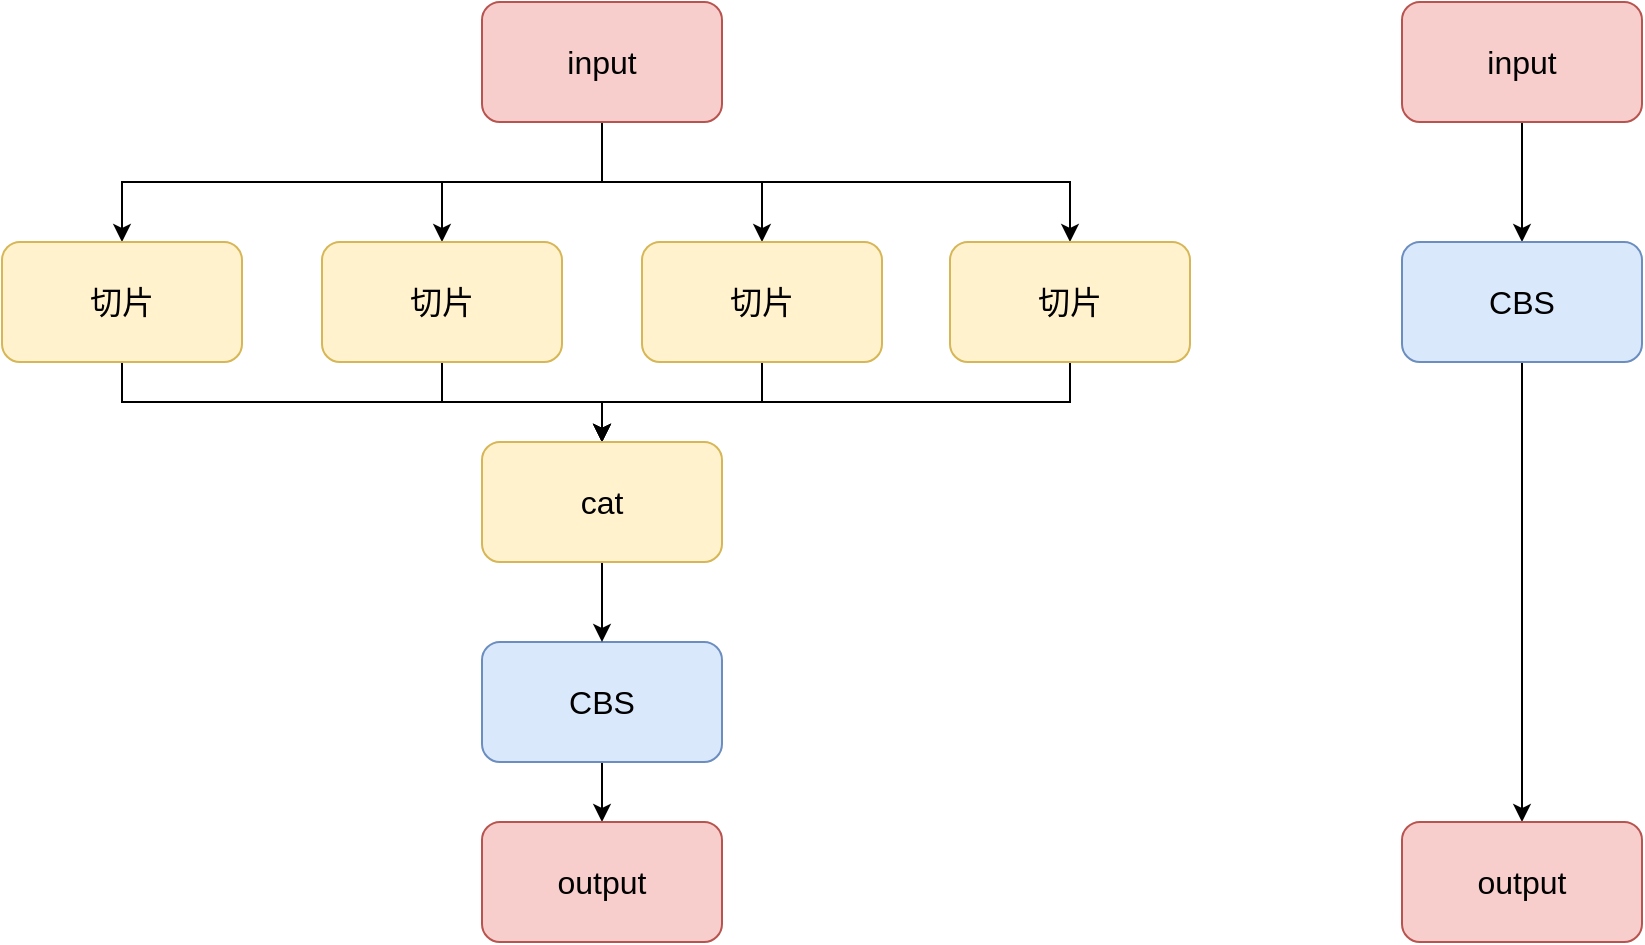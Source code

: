 <mxfile version="24.3.0" type="device">
  <diagram name="第 1 页" id="9J5UHEIrg9vuuUrSM6Fb">
    <mxGraphModel dx="2213" dy="793" grid="1" gridSize="10" guides="1" tooltips="1" connect="1" arrows="1" fold="1" page="1" pageScale="1" pageWidth="827" pageHeight="1169" math="0" shadow="0">
      <root>
        <mxCell id="0" />
        <mxCell id="1" parent="0" />
        <mxCell id="MyAIzNRro33ZLN5hSRFp-24" style="edgeStyle=orthogonalEdgeStyle;rounded=0;orthogonalLoop=1;jettySize=auto;html=1;exitX=0.5;exitY=1;exitDx=0;exitDy=0;" edge="1" parent="1" source="MyAIzNRro33ZLN5hSRFp-2" target="MyAIzNRro33ZLN5hSRFp-23">
          <mxGeometry relative="1" as="geometry" />
        </mxCell>
        <mxCell id="MyAIzNRro33ZLN5hSRFp-25" style="edgeStyle=orthogonalEdgeStyle;rounded=0;orthogonalLoop=1;jettySize=auto;html=1;exitX=0.5;exitY=1;exitDx=0;exitDy=0;" edge="1" parent="1" source="MyAIzNRro33ZLN5hSRFp-2" target="MyAIzNRro33ZLN5hSRFp-10">
          <mxGeometry relative="1" as="geometry" />
        </mxCell>
        <mxCell id="MyAIzNRro33ZLN5hSRFp-26" style="edgeStyle=orthogonalEdgeStyle;rounded=0;orthogonalLoop=1;jettySize=auto;html=1;exitX=0.5;exitY=1;exitDx=0;exitDy=0;" edge="1" parent="1" source="MyAIzNRro33ZLN5hSRFp-2" target="MyAIzNRro33ZLN5hSRFp-22">
          <mxGeometry relative="1" as="geometry" />
        </mxCell>
        <mxCell id="MyAIzNRro33ZLN5hSRFp-27" style="edgeStyle=orthogonalEdgeStyle;rounded=0;orthogonalLoop=1;jettySize=auto;html=1;exitX=0.5;exitY=1;exitDx=0;exitDy=0;entryX=0.5;entryY=0;entryDx=0;entryDy=0;" edge="1" parent="1" source="MyAIzNRro33ZLN5hSRFp-2" target="MyAIzNRro33ZLN5hSRFp-21">
          <mxGeometry relative="1" as="geometry" />
        </mxCell>
        <mxCell id="MyAIzNRro33ZLN5hSRFp-2" value="&lt;font style=&quot;font-size: 16px;&quot;&gt;input&lt;/font&gt;" style="rounded=1;whiteSpace=wrap;html=1;fillColor=#f8cecc;strokeColor=#b85450;" vertex="1" parent="1">
          <mxGeometry x="180" y="190" width="120" height="60" as="geometry" />
        </mxCell>
        <mxCell id="MyAIzNRro33ZLN5hSRFp-35" style="edgeStyle=orthogonalEdgeStyle;rounded=0;orthogonalLoop=1;jettySize=auto;html=1;exitX=0.5;exitY=1;exitDx=0;exitDy=0;entryX=0.5;entryY=0;entryDx=0;entryDy=0;" edge="1" parent="1" source="MyAIzNRro33ZLN5hSRFp-6" target="MyAIzNRro33ZLN5hSRFp-28">
          <mxGeometry relative="1" as="geometry" />
        </mxCell>
        <mxCell id="MyAIzNRro33ZLN5hSRFp-6" value="&lt;span style=&quot;font-size: 16px;&quot;&gt;CBS&lt;/span&gt;" style="rounded=1;whiteSpace=wrap;html=1;fillColor=#dae8fc;strokeColor=#6c8ebf;" vertex="1" parent="1">
          <mxGeometry x="180" y="510" width="120" height="60" as="geometry" />
        </mxCell>
        <mxCell id="MyAIzNRro33ZLN5hSRFp-31" style="edgeStyle=orthogonalEdgeStyle;rounded=0;orthogonalLoop=1;jettySize=auto;html=1;exitX=0.5;exitY=1;exitDx=0;exitDy=0;entryX=0.5;entryY=0;entryDx=0;entryDy=0;" edge="1" parent="1" source="MyAIzNRro33ZLN5hSRFp-10" target="MyAIzNRro33ZLN5hSRFp-29">
          <mxGeometry relative="1" as="geometry" />
        </mxCell>
        <mxCell id="MyAIzNRro33ZLN5hSRFp-10" value="&lt;span style=&quot;font-size: 16px;&quot;&gt;切片&lt;/span&gt;" style="rounded=1;whiteSpace=wrap;html=1;fillColor=#fff2cc;strokeColor=#d6b656;" vertex="1" parent="1">
          <mxGeometry x="100" y="310" width="120" height="60" as="geometry" />
        </mxCell>
        <mxCell id="MyAIzNRro33ZLN5hSRFp-33" style="edgeStyle=orthogonalEdgeStyle;rounded=0;orthogonalLoop=1;jettySize=auto;html=1;exitX=0.5;exitY=1;exitDx=0;exitDy=0;entryX=0.5;entryY=0;entryDx=0;entryDy=0;" edge="1" parent="1" source="MyAIzNRro33ZLN5hSRFp-21" target="MyAIzNRro33ZLN5hSRFp-29">
          <mxGeometry relative="1" as="geometry" />
        </mxCell>
        <mxCell id="MyAIzNRro33ZLN5hSRFp-21" value="&lt;span style=&quot;font-size: 16px;&quot;&gt;切片&lt;/span&gt;" style="rounded=1;whiteSpace=wrap;html=1;fillColor=#fff2cc;strokeColor=#d6b656;" vertex="1" parent="1">
          <mxGeometry x="414" y="310" width="120" height="60" as="geometry" />
        </mxCell>
        <mxCell id="MyAIzNRro33ZLN5hSRFp-32" style="edgeStyle=orthogonalEdgeStyle;rounded=0;orthogonalLoop=1;jettySize=auto;html=1;exitX=0.5;exitY=1;exitDx=0;exitDy=0;entryX=0.5;entryY=0;entryDx=0;entryDy=0;" edge="1" parent="1" source="MyAIzNRro33ZLN5hSRFp-22" target="MyAIzNRro33ZLN5hSRFp-29">
          <mxGeometry relative="1" as="geometry" />
        </mxCell>
        <mxCell id="MyAIzNRro33ZLN5hSRFp-22" value="&lt;span style=&quot;font-size: 16px;&quot;&gt;切片&lt;/span&gt;" style="rounded=1;whiteSpace=wrap;html=1;fillColor=#fff2cc;strokeColor=#d6b656;" vertex="1" parent="1">
          <mxGeometry x="260" y="310" width="120" height="60" as="geometry" />
        </mxCell>
        <mxCell id="MyAIzNRro33ZLN5hSRFp-30" style="edgeStyle=orthogonalEdgeStyle;rounded=0;orthogonalLoop=1;jettySize=auto;html=1;exitX=0.5;exitY=1;exitDx=0;exitDy=0;entryX=0.5;entryY=0;entryDx=0;entryDy=0;" edge="1" parent="1" source="MyAIzNRro33ZLN5hSRFp-23" target="MyAIzNRro33ZLN5hSRFp-29">
          <mxGeometry relative="1" as="geometry" />
        </mxCell>
        <mxCell id="MyAIzNRro33ZLN5hSRFp-23" value="&lt;span style=&quot;font-size: 16px;&quot;&gt;切片&lt;/span&gt;" style="rounded=1;whiteSpace=wrap;html=1;fillColor=#fff2cc;strokeColor=#d6b656;" vertex="1" parent="1">
          <mxGeometry x="-60" y="310" width="120" height="60" as="geometry" />
        </mxCell>
        <mxCell id="MyAIzNRro33ZLN5hSRFp-28" value="&lt;font style=&quot;font-size: 16px;&quot;&gt;output&lt;/font&gt;" style="rounded=1;whiteSpace=wrap;html=1;fillColor=#f8cecc;strokeColor=#b85450;" vertex="1" parent="1">
          <mxGeometry x="180" y="600" width="120" height="60" as="geometry" />
        </mxCell>
        <mxCell id="MyAIzNRro33ZLN5hSRFp-34" style="edgeStyle=orthogonalEdgeStyle;rounded=0;orthogonalLoop=1;jettySize=auto;html=1;exitX=0.5;exitY=1;exitDx=0;exitDy=0;" edge="1" parent="1" source="MyAIzNRro33ZLN5hSRFp-29" target="MyAIzNRro33ZLN5hSRFp-6">
          <mxGeometry relative="1" as="geometry" />
        </mxCell>
        <mxCell id="MyAIzNRro33ZLN5hSRFp-29" value="&lt;span style=&quot;font-size: 16px;&quot;&gt;cat&lt;/span&gt;" style="rounded=1;whiteSpace=wrap;html=1;fillColor=#fff2cc;strokeColor=#d6b656;" vertex="1" parent="1">
          <mxGeometry x="180" y="410" width="120" height="60" as="geometry" />
        </mxCell>
        <mxCell id="MyAIzNRro33ZLN5hSRFp-39" style="edgeStyle=orthogonalEdgeStyle;rounded=0;orthogonalLoop=1;jettySize=auto;html=1;exitX=0.5;exitY=1;exitDx=0;exitDy=0;" edge="1" parent="1" source="MyAIzNRro33ZLN5hSRFp-36" target="MyAIzNRro33ZLN5hSRFp-37">
          <mxGeometry relative="1" as="geometry" />
        </mxCell>
        <mxCell id="MyAIzNRro33ZLN5hSRFp-36" value="&lt;font style=&quot;font-size: 16px;&quot;&gt;input&lt;/font&gt;" style="rounded=1;whiteSpace=wrap;html=1;fillColor=#f8cecc;strokeColor=#b85450;" vertex="1" parent="1">
          <mxGeometry x="640" y="190" width="120" height="60" as="geometry" />
        </mxCell>
        <mxCell id="MyAIzNRro33ZLN5hSRFp-40" style="edgeStyle=orthogonalEdgeStyle;rounded=0;orthogonalLoop=1;jettySize=auto;html=1;exitX=0.5;exitY=1;exitDx=0;exitDy=0;entryX=0.5;entryY=0;entryDx=0;entryDy=0;" edge="1" parent="1" source="MyAIzNRro33ZLN5hSRFp-37" target="MyAIzNRro33ZLN5hSRFp-38">
          <mxGeometry relative="1" as="geometry" />
        </mxCell>
        <mxCell id="MyAIzNRro33ZLN5hSRFp-37" value="&lt;span style=&quot;font-size: 16px;&quot;&gt;CBS&lt;/span&gt;" style="rounded=1;whiteSpace=wrap;html=1;fillColor=#dae8fc;strokeColor=#6c8ebf;" vertex="1" parent="1">
          <mxGeometry x="640" y="310" width="120" height="60" as="geometry" />
        </mxCell>
        <mxCell id="MyAIzNRro33ZLN5hSRFp-38" value="&lt;font style=&quot;font-size: 16px;&quot;&gt;output&lt;/font&gt;" style="rounded=1;whiteSpace=wrap;html=1;fillColor=#f8cecc;strokeColor=#b85450;" vertex="1" parent="1">
          <mxGeometry x="640" y="600" width="120" height="60" as="geometry" />
        </mxCell>
      </root>
    </mxGraphModel>
  </diagram>
</mxfile>
